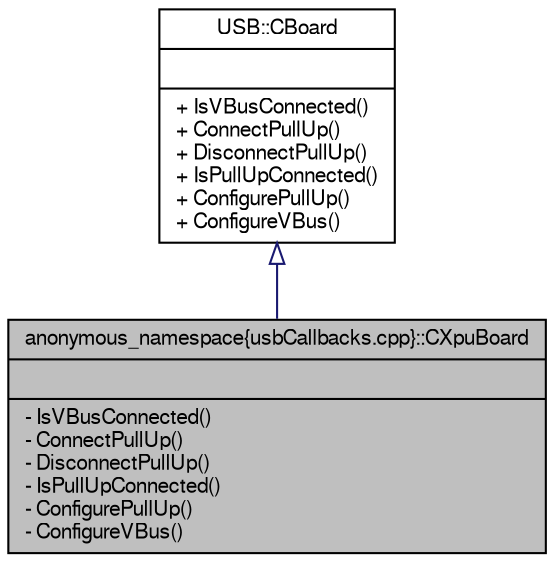 digraph G
{
  bgcolor="transparent";
  edge [fontname="FreeSans",fontsize=10,labelfontname="FreeSans",labelfontsize=10];
  node [fontname="FreeSans",fontsize=10,shape=record];
  Node1 [label="{anonymous_namespace\{usbCallbacks.cpp\}::CXpuBoard\n||- IsVBusConnected()\l- ConnectPullUp()\l- DisconnectPullUp()\l- IsPullUpConnected()\l- ConfigurePullUp()\l- ConfigureVBus()\l}",height=0.2,width=0.4,color="black", fillcolor="grey75", style="filled" fontcolor="black"];
  Node2 -> Node1 [dir=back,color="midnightblue",fontsize=10,style="solid",arrowtail="empty",fontname="FreeSans"];
  Node2 [label="{USB::CBoard\n||+ IsVBusConnected()\l+ ConnectPullUp()\l+ DisconnectPullUp()\l+ IsPullUpConnected()\l+ ConfigurePullUp()\l+ ConfigureVBus()\l}",height=0.2,width=0.4,color="black",URL="$class_u_s_b_1_1_c_board.html",tooltip="Abstract class that declares board specific control of D+ pull up and VBUS detection..."];
}
